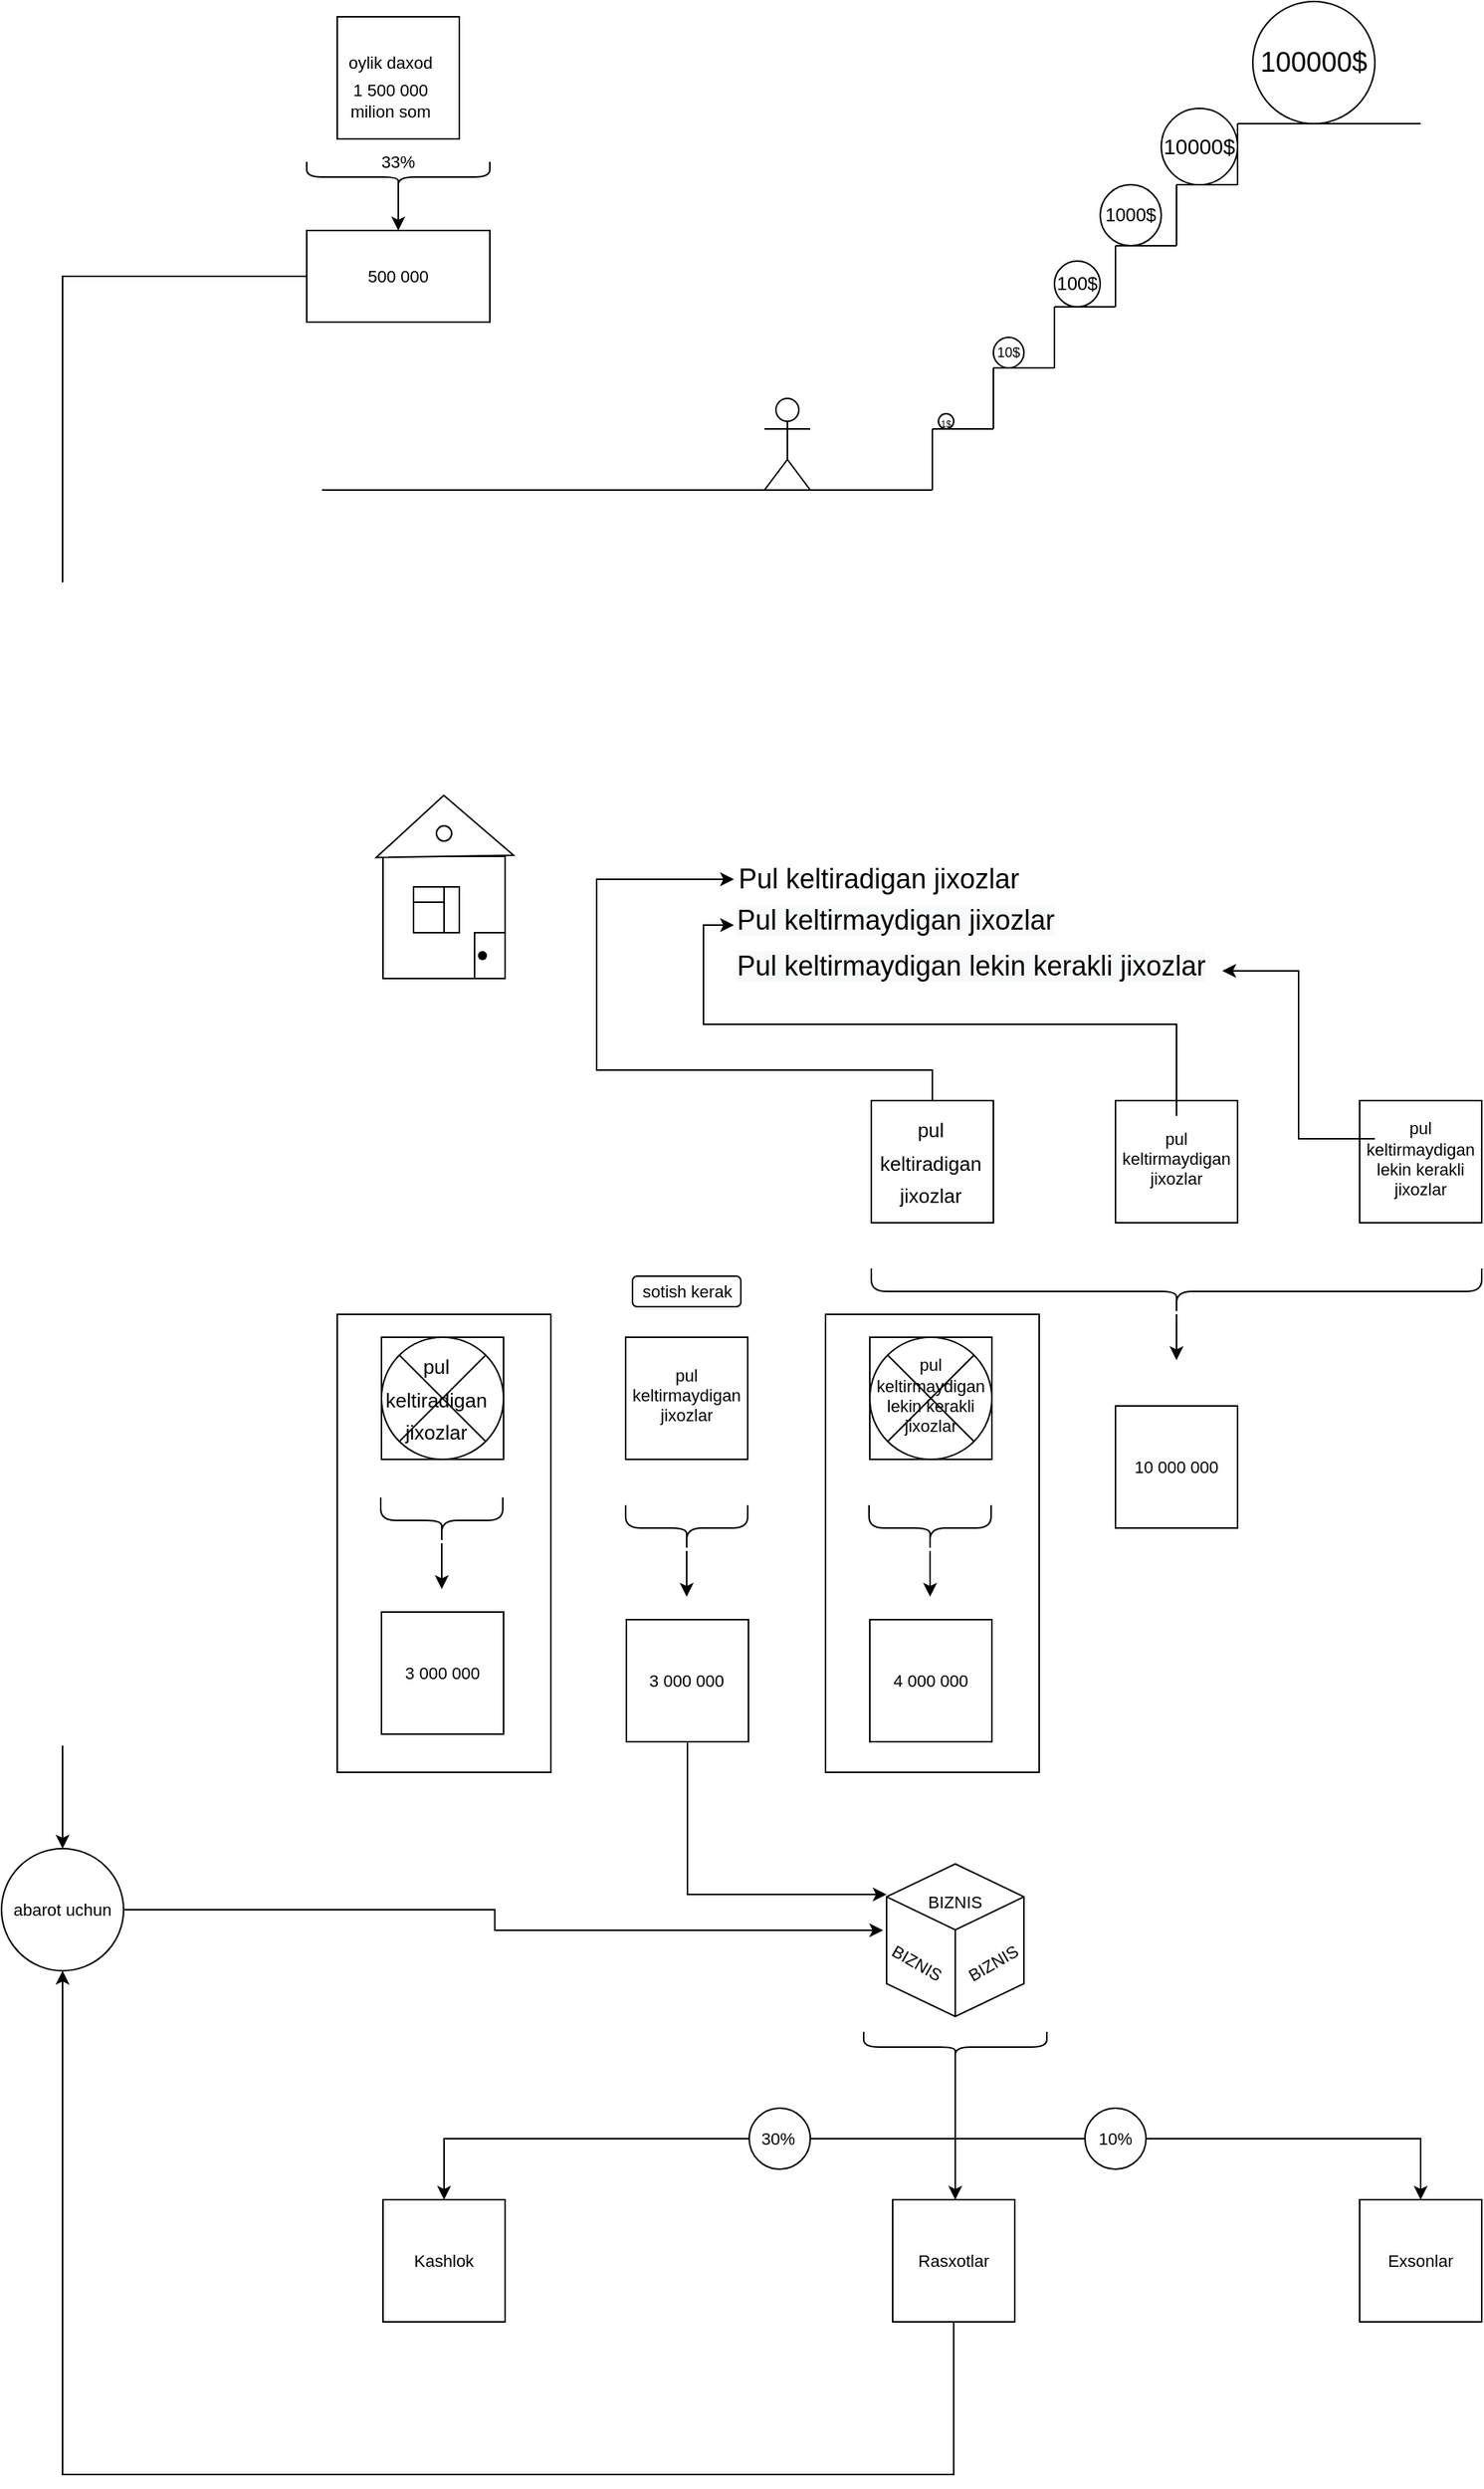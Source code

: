 <mxfile version="15.8.7" type="github">
  <diagram id="YSeQ5QPKGKS8Pt_9KGy6" name="Page-1">
    <mxGraphModel dx="2249" dy="762" grid="1" gridSize="10" guides="1" tooltips="1" connect="1" arrows="1" fold="1" page="1" pageScale="1" pageWidth="827" pageHeight="1169" math="0" shadow="0">
      <root>
        <mxCell id="0" />
        <mxCell id="1" parent="0" />
        <mxCell id="mhPnEdUBe5G8AP6hvhDM-2" value="" style="endArrow=none;html=1;rounded=0;" edge="1" parent="1">
          <mxGeometry width="50" height="50" relative="1" as="geometry">
            <mxPoint x="400" y="320" as="sourcePoint" />
            <mxPoint x="400" y="280" as="targetPoint" />
            <Array as="points">
              <mxPoint x="400" y="300" />
            </Array>
          </mxGeometry>
        </mxCell>
        <mxCell id="mhPnEdUBe5G8AP6hvhDM-3" value="" style="endArrow=none;html=1;rounded=0;" edge="1" parent="1">
          <mxGeometry width="50" height="50" relative="1" as="geometry">
            <mxPoint x="400" y="280" as="sourcePoint" />
            <mxPoint x="440" y="280" as="targetPoint" />
          </mxGeometry>
        </mxCell>
        <mxCell id="mhPnEdUBe5G8AP6hvhDM-4" value="" style="endArrow=none;html=1;rounded=0;" edge="1" parent="1">
          <mxGeometry width="50" height="50" relative="1" as="geometry">
            <mxPoint x="440" y="280" as="sourcePoint" />
            <mxPoint x="440" y="240" as="targetPoint" />
          </mxGeometry>
        </mxCell>
        <mxCell id="mhPnEdUBe5G8AP6hvhDM-5" value="" style="endArrow=none;html=1;rounded=0;" edge="1" parent="1">
          <mxGeometry width="50" height="50" relative="1" as="geometry">
            <mxPoint x="440" y="240" as="sourcePoint" />
            <mxPoint x="480" y="240" as="targetPoint" />
          </mxGeometry>
        </mxCell>
        <mxCell id="mhPnEdUBe5G8AP6hvhDM-6" value="" style="endArrow=none;html=1;rounded=0;" edge="1" parent="1">
          <mxGeometry width="50" height="50" relative="1" as="geometry">
            <mxPoint x="480" y="240" as="sourcePoint" />
            <mxPoint x="480" y="200" as="targetPoint" />
          </mxGeometry>
        </mxCell>
        <mxCell id="mhPnEdUBe5G8AP6hvhDM-7" value="" style="endArrow=none;html=1;rounded=0;" edge="1" parent="1">
          <mxGeometry width="50" height="50" relative="1" as="geometry">
            <mxPoint x="480" y="200" as="sourcePoint" />
            <mxPoint x="520" y="200" as="targetPoint" />
          </mxGeometry>
        </mxCell>
        <mxCell id="mhPnEdUBe5G8AP6hvhDM-8" value="" style="endArrow=none;html=1;rounded=0;" edge="1" parent="1">
          <mxGeometry width="50" height="50" relative="1" as="geometry">
            <mxPoint x="600" y="120" as="sourcePoint" />
            <mxPoint x="600" y="80" as="targetPoint" />
            <Array as="points">
              <mxPoint x="600" y="100" />
            </Array>
          </mxGeometry>
        </mxCell>
        <mxCell id="mhPnEdUBe5G8AP6hvhDM-9" value="" style="endArrow=none;html=1;rounded=0;" edge="1" parent="1">
          <mxGeometry width="50" height="50" relative="1" as="geometry">
            <mxPoint x="600" y="80" as="sourcePoint" />
            <mxPoint x="720" y="80" as="targetPoint" />
          </mxGeometry>
        </mxCell>
        <mxCell id="mhPnEdUBe5G8AP6hvhDM-10" value="" style="endArrow=none;html=1;rounded=0;" edge="1" parent="1">
          <mxGeometry width="50" height="50" relative="1" as="geometry">
            <mxPoint x="560" y="160" as="sourcePoint" />
            <mxPoint x="560" y="120" as="targetPoint" />
          </mxGeometry>
        </mxCell>
        <mxCell id="mhPnEdUBe5G8AP6hvhDM-11" value="" style="endArrow=none;html=1;rounded=0;" edge="1" parent="1">
          <mxGeometry width="50" height="50" relative="1" as="geometry">
            <mxPoint x="560" y="120" as="sourcePoint" />
            <mxPoint x="600" y="120" as="targetPoint" />
          </mxGeometry>
        </mxCell>
        <mxCell id="mhPnEdUBe5G8AP6hvhDM-12" value="" style="endArrow=none;html=1;rounded=0;" edge="1" parent="1">
          <mxGeometry width="50" height="50" relative="1" as="geometry">
            <mxPoint x="520" y="200" as="sourcePoint" />
            <mxPoint x="520" y="160" as="targetPoint" />
          </mxGeometry>
        </mxCell>
        <mxCell id="mhPnEdUBe5G8AP6hvhDM-13" value="" style="endArrow=none;html=1;rounded=0;" edge="1" parent="1">
          <mxGeometry width="50" height="50" relative="1" as="geometry">
            <mxPoint x="520" y="160" as="sourcePoint" />
            <mxPoint x="560" y="160" as="targetPoint" />
          </mxGeometry>
        </mxCell>
        <mxCell id="mhPnEdUBe5G8AP6hvhDM-14" value="" style="ellipse;whiteSpace=wrap;html=1;aspect=fixed;" vertex="1" parent="1">
          <mxGeometry x="404" y="270" width="10" height="10" as="geometry" />
        </mxCell>
        <mxCell id="mhPnEdUBe5G8AP6hvhDM-15" value="" style="ellipse;whiteSpace=wrap;html=1;aspect=fixed;" vertex="1" parent="1">
          <mxGeometry x="610" width="80" height="80" as="geometry" />
        </mxCell>
        <mxCell id="mhPnEdUBe5G8AP6hvhDM-16" value="" style="ellipse;whiteSpace=wrap;html=1;aspect=fixed;" vertex="1" parent="1">
          <mxGeometry x="440" y="220" width="20" height="20" as="geometry" />
        </mxCell>
        <mxCell id="mhPnEdUBe5G8AP6hvhDM-17" value="" style="ellipse;whiteSpace=wrap;html=1;aspect=fixed;" vertex="1" parent="1">
          <mxGeometry x="480" y="170" width="30" height="30" as="geometry" />
        </mxCell>
        <mxCell id="mhPnEdUBe5G8AP6hvhDM-18" value="" style="ellipse;whiteSpace=wrap;html=1;aspect=fixed;" vertex="1" parent="1">
          <mxGeometry x="510" y="120" width="40" height="40" as="geometry" />
        </mxCell>
        <mxCell id="mhPnEdUBe5G8AP6hvhDM-19" value="" style="ellipse;whiteSpace=wrap;html=1;aspect=fixed;" vertex="1" parent="1">
          <mxGeometry x="550" y="70" width="50" height="50" as="geometry" />
        </mxCell>
        <mxCell id="mhPnEdUBe5G8AP6hvhDM-20" value="&lt;font style=&quot;font-size: 6px&quot;&gt;1$&lt;/font&gt;" style="text;html=1;strokeColor=none;fillColor=none;align=center;verticalAlign=middle;whiteSpace=wrap;rounded=0;" vertex="1" parent="1">
          <mxGeometry x="379" y="260" width="60" height="30" as="geometry" />
        </mxCell>
        <mxCell id="mhPnEdUBe5G8AP6hvhDM-21" value="&lt;font style=&quot;font-size: 9px&quot;&gt;10$&lt;/font&gt;" style="text;html=1;strokeColor=none;fillColor=none;align=center;verticalAlign=middle;whiteSpace=wrap;rounded=0;fontSize=6;" vertex="1" parent="1">
          <mxGeometry x="420" y="215" width="60" height="30" as="geometry" />
        </mxCell>
        <mxCell id="mhPnEdUBe5G8AP6hvhDM-22" value="&lt;font style=&quot;font-size: 12px&quot;&gt;100$&lt;/font&gt;" style="text;html=1;strokeColor=none;fillColor=none;align=center;verticalAlign=middle;whiteSpace=wrap;rounded=0;fontSize=9;" vertex="1" parent="1">
          <mxGeometry x="465" y="170" width="60" height="30" as="geometry" />
        </mxCell>
        <mxCell id="mhPnEdUBe5G8AP6hvhDM-23" value="1000$" style="text;html=1;strokeColor=none;fillColor=none;align=center;verticalAlign=middle;whiteSpace=wrap;rounded=0;fontSize=12;" vertex="1" parent="1">
          <mxGeometry x="500" y="125" width="60" height="30" as="geometry" />
        </mxCell>
        <mxCell id="mhPnEdUBe5G8AP6hvhDM-24" value="&lt;font style=&quot;font-size: 14px&quot;&gt;10000$&lt;/font&gt;" style="text;html=1;strokeColor=none;fillColor=none;align=center;verticalAlign=middle;whiteSpace=wrap;rounded=0;fontSize=12;" vertex="1" parent="1">
          <mxGeometry x="545" y="80" width="60" height="30" as="geometry" />
        </mxCell>
        <mxCell id="mhPnEdUBe5G8AP6hvhDM-25" value="&lt;font style=&quot;font-size: 18px&quot;&gt;100000$&lt;/font&gt;" style="text;html=1;strokeColor=none;fillColor=none;align=center;verticalAlign=middle;whiteSpace=wrap;rounded=0;fontSize=14;" vertex="1" parent="1">
          <mxGeometry x="620" y="25" width="60" height="30" as="geometry" />
        </mxCell>
        <mxCell id="mhPnEdUBe5G8AP6hvhDM-26" value="" style="endArrow=none;html=1;rounded=0;fontSize=18;" edge="1" parent="1">
          <mxGeometry width="50" height="50" relative="1" as="geometry">
            <mxPoint y="320" as="sourcePoint" />
            <mxPoint x="400" y="320" as="targetPoint" />
          </mxGeometry>
        </mxCell>
        <mxCell id="mhPnEdUBe5G8AP6hvhDM-27" value="" style="shape=umlActor;verticalLabelPosition=bottom;verticalAlign=top;html=1;outlineConnect=0;fontSize=18;" vertex="1" parent="1">
          <mxGeometry x="290" y="260" width="30" height="60" as="geometry" />
        </mxCell>
        <mxCell id="mhPnEdUBe5G8AP6hvhDM-30" value="" style="whiteSpace=wrap;html=1;aspect=fixed;fontSize=18;" vertex="1" parent="1">
          <mxGeometry x="40" y="560" width="80" height="80" as="geometry" />
        </mxCell>
        <mxCell id="mhPnEdUBe5G8AP6hvhDM-31" value="" style="rounded=0;whiteSpace=wrap;html=1;fontSize=18;" vertex="1" parent="1">
          <mxGeometry x="100" y="610" width="20" height="30" as="geometry" />
        </mxCell>
        <mxCell id="mhPnEdUBe5G8AP6hvhDM-32" value="" style="whiteSpace=wrap;html=1;aspect=fixed;fontSize=18;" vertex="1" parent="1">
          <mxGeometry x="60" y="580" width="30" height="30" as="geometry" />
        </mxCell>
        <mxCell id="mhPnEdUBe5G8AP6hvhDM-33" value="" style="endArrow=none;html=1;rounded=0;fontSize=18;" edge="1" parent="1">
          <mxGeometry width="50" height="50" relative="1" as="geometry">
            <mxPoint x="80" y="610" as="sourcePoint" />
            <mxPoint x="80" y="580" as="targetPoint" />
            <Array as="points" />
          </mxGeometry>
        </mxCell>
        <mxCell id="mhPnEdUBe5G8AP6hvhDM-34" value="" style="endArrow=none;html=1;rounded=0;fontSize=18;" edge="1" parent="1">
          <mxGeometry width="50" height="50" relative="1" as="geometry">
            <mxPoint x="60" y="590" as="sourcePoint" />
            <mxPoint x="80" y="590" as="targetPoint" />
          </mxGeometry>
        </mxCell>
        <mxCell id="mhPnEdUBe5G8AP6hvhDM-35" value="" style="triangle;whiteSpace=wrap;html=1;fontSize=18;direction=south;rotation=-181;" vertex="1" parent="1">
          <mxGeometry x="35.17" y="520" width="90" height="40" as="geometry" />
        </mxCell>
        <mxCell id="mhPnEdUBe5G8AP6hvhDM-37" value="" style="shape=waypoint;sketch=0;fillStyle=solid;size=6;pointerEvents=1;points=[];fillColor=none;resizable=0;rotatable=0;perimeter=centerPerimeter;snapToPoint=1;fontSize=18;" vertex="1" parent="1">
          <mxGeometry x="85.17" y="605" width="40" height="40" as="geometry" />
        </mxCell>
        <mxCell id="mhPnEdUBe5G8AP6hvhDM-38" value="" style="ellipse;whiteSpace=wrap;html=1;fontSize=18;" vertex="1" parent="1">
          <mxGeometry x="75" y="540" width="10" height="10" as="geometry" />
        </mxCell>
        <mxCell id="mhPnEdUBe5G8AP6hvhDM-39" value="Pul keltiradigan jixozlar" style="text;html=1;strokeColor=none;fillColor=none;align=center;verticalAlign=middle;whiteSpace=wrap;rounded=0;fontSize=18;" vertex="1" parent="1">
          <mxGeometry x="270" y="560" width="190" height="30" as="geometry" />
        </mxCell>
        <mxCell id="mhPnEdUBe5G8AP6hvhDM-40" value="&lt;span style=&quot;color: rgb(0 , 0 , 0) ; font-family: &amp;#34;helvetica&amp;#34; ; font-size: 18px ; font-style: normal ; font-weight: 400 ; letter-spacing: normal ; text-align: center ; text-indent: 0px ; text-transform: none ; word-spacing: 0px ; background-color: rgb(248 , 249 , 250) ; display: inline ; float: none&quot;&gt;Pul keltirmaydigan jixozlar&lt;/span&gt;" style="text;whiteSpace=wrap;html=1;fontSize=18;" vertex="1" parent="1">
          <mxGeometry x="270" y="585" width="220" height="40" as="geometry" />
        </mxCell>
        <mxCell id="mhPnEdUBe5G8AP6hvhDM-41" value="&lt;span style=&quot;color: rgb(0 , 0 , 0) ; font-family: &amp;#34;helvetica&amp;#34; ; font-size: 18px ; font-style: normal ; font-weight: 400 ; letter-spacing: normal ; text-align: center ; text-indent: 0px ; text-transform: none ; word-spacing: 0px ; background-color: rgb(248 , 249 , 250) ; display: inline ; float: none&quot;&gt;Pul keltirmaydigan lekin kerakli jixozlar&lt;/span&gt;" style="text;whiteSpace=wrap;html=1;fontSize=18;" vertex="1" parent="1">
          <mxGeometry x="270" y="615" width="320" height="40" as="geometry" />
        </mxCell>
        <mxCell id="mhPnEdUBe5G8AP6hvhDM-42" value="" style="whiteSpace=wrap;html=1;aspect=fixed;fontSize=18;" vertex="1" parent="1">
          <mxGeometry x="680" y="720" width="80" height="80" as="geometry" />
        </mxCell>
        <mxCell id="mhPnEdUBe5G8AP6hvhDM-44" value="" style="whiteSpace=wrap;html=1;aspect=fixed;fontSize=18;" vertex="1" parent="1">
          <mxGeometry x="520" y="720" width="80" height="80" as="geometry" />
        </mxCell>
        <mxCell id="mhPnEdUBe5G8AP6hvhDM-49" style="edgeStyle=orthogonalEdgeStyle;rounded=0;orthogonalLoop=1;jettySize=auto;html=1;entryX=0;entryY=0.5;entryDx=0;entryDy=0;fontSize=11;" edge="1" parent="1" source="mhPnEdUBe5G8AP6hvhDM-45" target="mhPnEdUBe5G8AP6hvhDM-39">
          <mxGeometry relative="1" as="geometry">
            <Array as="points">
              <mxPoint x="400" y="700" />
              <mxPoint x="180" y="700" />
              <mxPoint x="180" y="575" />
            </Array>
          </mxGeometry>
        </mxCell>
        <mxCell id="mhPnEdUBe5G8AP6hvhDM-45" value="" style="whiteSpace=wrap;html=1;aspect=fixed;fontSize=18;" vertex="1" parent="1">
          <mxGeometry x="360" y="720" width="80" height="80" as="geometry" />
        </mxCell>
        <mxCell id="mhPnEdUBe5G8AP6hvhDM-46" value="&lt;font style=&quot;font-size: 13px&quot;&gt;pul&lt;br&gt;keltiradigan jixozlar&lt;/font&gt;" style="text;html=1;strokeColor=none;fillColor=none;align=center;verticalAlign=middle;whiteSpace=wrap;rounded=0;fontSize=18;" vertex="1" parent="1">
          <mxGeometry x="369" y="745" width="60" height="30" as="geometry" />
        </mxCell>
        <mxCell id="mhPnEdUBe5G8AP6hvhDM-52" style="edgeStyle=orthogonalEdgeStyle;rounded=0;orthogonalLoop=1;jettySize=auto;html=1;entryX=0;entryY=0.5;entryDx=0;entryDy=0;fontSize=11;" edge="1" parent="1" source="mhPnEdUBe5G8AP6hvhDM-47" target="mhPnEdUBe5G8AP6hvhDM-40">
          <mxGeometry relative="1" as="geometry">
            <Array as="points">
              <mxPoint x="560" y="670" />
              <mxPoint x="250" y="670" />
              <mxPoint x="250" y="605" />
            </Array>
          </mxGeometry>
        </mxCell>
        <mxCell id="mhPnEdUBe5G8AP6hvhDM-47" value="&lt;br&gt;&lt;br&gt;&lt;span style=&quot;font-family: &amp;#34;helvetica&amp;#34;&quot;&gt;pul&lt;/span&gt;&lt;br style=&quot;font-family: &amp;#34;helvetica&amp;#34;&quot;&gt;&lt;span style=&quot;font-family: &amp;#34;helvetica&amp;#34;&quot;&gt;keltirmaydigan jixozlar&lt;/span&gt;" style="text;html=1;strokeColor=none;fillColor=none;align=center;verticalAlign=middle;whiteSpace=wrap;rounded=0;fontSize=11;" vertex="1" parent="1">
          <mxGeometry x="530" y="730" width="60" height="30" as="geometry" />
        </mxCell>
        <mxCell id="mhPnEdUBe5G8AP6hvhDM-51" style="edgeStyle=orthogonalEdgeStyle;rounded=0;orthogonalLoop=1;jettySize=auto;html=1;entryX=1;entryY=0.5;entryDx=0;entryDy=0;fontSize=11;" edge="1" parent="1" source="mhPnEdUBe5G8AP6hvhDM-48" target="mhPnEdUBe5G8AP6hvhDM-41">
          <mxGeometry relative="1" as="geometry" />
        </mxCell>
        <mxCell id="mhPnEdUBe5G8AP6hvhDM-48" value="&lt;br&gt;&lt;br&gt;&lt;span style=&quot;font-family: &amp;#34;helvetica&amp;#34;&quot;&gt;pul&lt;/span&gt;&lt;br style=&quot;font-family: &amp;#34;helvetica&amp;#34;&quot;&gt;&lt;span style=&quot;font-family: &amp;#34;helvetica&amp;#34;&quot;&gt;keltirmaydigan&lt;br&gt;lekin kerakli jixozlar&lt;/span&gt;" style="text;html=1;strokeColor=none;fillColor=none;align=center;verticalAlign=middle;whiteSpace=wrap;rounded=0;fontSize=11;" vertex="1" parent="1">
          <mxGeometry x="690" y="730" width="60" height="30" as="geometry" />
        </mxCell>
        <mxCell id="mhPnEdUBe5G8AP6hvhDM-54" style="edgeStyle=orthogonalEdgeStyle;rounded=0;orthogonalLoop=1;jettySize=auto;html=1;fontSize=11;" edge="1" parent="1" source="mhPnEdUBe5G8AP6hvhDM-53">
          <mxGeometry relative="1" as="geometry">
            <mxPoint x="560" y="890" as="targetPoint" />
          </mxGeometry>
        </mxCell>
        <mxCell id="mhPnEdUBe5G8AP6hvhDM-53" value="" style="shape=curlyBracket;whiteSpace=wrap;html=1;rounded=1;flipH=1;fontSize=11;rotation=90;" vertex="1" parent="1">
          <mxGeometry x="545" y="645" width="30" height="400" as="geometry" />
        </mxCell>
        <mxCell id="mhPnEdUBe5G8AP6hvhDM-55" value="10 000 000" style="whiteSpace=wrap;html=1;aspect=fixed;fontSize=11;" vertex="1" parent="1">
          <mxGeometry x="520" y="920" width="80" height="80" as="geometry" />
        </mxCell>
        <mxCell id="mhPnEdUBe5G8AP6hvhDM-56" value="" style="whiteSpace=wrap;html=1;aspect=fixed;fontSize=18;" vertex="1" parent="1">
          <mxGeometry x="359" y="875" width="80" height="80" as="geometry" />
        </mxCell>
        <mxCell id="mhPnEdUBe5G8AP6hvhDM-57" value="" style="whiteSpace=wrap;html=1;aspect=fixed;fontSize=18;" vertex="1" parent="1">
          <mxGeometry x="199" y="875" width="80" height="80" as="geometry" />
        </mxCell>
        <mxCell id="mhPnEdUBe5G8AP6hvhDM-58" value="" style="whiteSpace=wrap;html=1;aspect=fixed;fontSize=18;" vertex="1" parent="1">
          <mxGeometry x="39" y="875" width="80" height="80" as="geometry" />
        </mxCell>
        <mxCell id="mhPnEdUBe5G8AP6hvhDM-59" value="&lt;font style=&quot;font-size: 13px&quot;&gt;pul&lt;br&gt;keltiradigan jixozlar&lt;/font&gt;" style="text;html=1;strokeColor=none;fillColor=none;align=center;verticalAlign=middle;whiteSpace=wrap;rounded=0;fontSize=18;" vertex="1" parent="1">
          <mxGeometry x="45" y="900" width="60" height="30" as="geometry" />
        </mxCell>
        <mxCell id="mhPnEdUBe5G8AP6hvhDM-60" value="&lt;br&gt;&lt;br&gt;&lt;span style=&quot;font-family: &amp;#34;helvetica&amp;#34;&quot;&gt;pul&lt;/span&gt;&lt;br style=&quot;font-family: &amp;#34;helvetica&amp;#34;&quot;&gt;&lt;span style=&quot;font-family: &amp;#34;helvetica&amp;#34;&quot;&gt;keltirmaydigan jixozlar&lt;/span&gt;" style="text;html=1;strokeColor=none;fillColor=none;align=center;verticalAlign=middle;whiteSpace=wrap;rounded=0;fontSize=11;" vertex="1" parent="1">
          <mxGeometry x="209" y="885" width="60" height="30" as="geometry" />
        </mxCell>
        <mxCell id="mhPnEdUBe5G8AP6hvhDM-61" value="&lt;br&gt;&lt;br&gt;&lt;span style=&quot;font-family: &amp;#34;helvetica&amp;#34;&quot;&gt;pul&lt;/span&gt;&lt;br style=&quot;font-family: &amp;#34;helvetica&amp;#34;&quot;&gt;&lt;span style=&quot;font-family: &amp;#34;helvetica&amp;#34;&quot;&gt;keltirmaydigan&lt;br&gt;lekin kerakli jixozlar&lt;/span&gt;" style="text;html=1;strokeColor=none;fillColor=none;align=center;verticalAlign=middle;whiteSpace=wrap;rounded=0;fontSize=11;" vertex="1" parent="1">
          <mxGeometry x="369" y="885" width="60" height="30" as="geometry" />
        </mxCell>
        <mxCell id="mhPnEdUBe5G8AP6hvhDM-62" style="edgeStyle=orthogonalEdgeStyle;rounded=0;orthogonalLoop=1;jettySize=auto;html=1;fontSize=11;" edge="1" parent="1" source="mhPnEdUBe5G8AP6hvhDM-63">
          <mxGeometry relative="1" as="geometry">
            <mxPoint x="239" y="1045" as="targetPoint" />
          </mxGeometry>
        </mxCell>
        <mxCell id="mhPnEdUBe5G8AP6hvhDM-63" value="" style="shape=curlyBracket;whiteSpace=wrap;html=1;rounded=1;flipH=1;fontSize=11;rotation=90;" vertex="1" parent="1">
          <mxGeometry x="224" y="960" width="30" height="80" as="geometry" />
        </mxCell>
        <mxCell id="mhPnEdUBe5G8AP6hvhDM-64" value="" style="shape=sumEllipse;perimeter=ellipsePerimeter;whiteSpace=wrap;html=1;backgroundOutline=1;fontSize=11;fillColor=none;" vertex="1" parent="1">
          <mxGeometry x="39.0" y="875" width="80" height="80" as="geometry" />
        </mxCell>
        <mxCell id="mhPnEdUBe5G8AP6hvhDM-65" value="" style="shape=sumEllipse;perimeter=ellipsePerimeter;whiteSpace=wrap;html=1;backgroundOutline=1;fontSize=11;fillColor=none;" vertex="1" parent="1">
          <mxGeometry x="359" y="875" width="80" height="80" as="geometry" />
        </mxCell>
        <mxCell id="mhPnEdUBe5G8AP6hvhDM-67" value="" style="rounded=1;whiteSpace=wrap;html=1;fontSize=11;" vertex="1" parent="1">
          <mxGeometry x="203.5" y="835" width="71" height="20" as="geometry" />
        </mxCell>
        <mxCell id="mhPnEdUBe5G8AP6hvhDM-68" value="sotish kerak" style="text;html=1;strokeColor=none;fillColor=none;align=center;verticalAlign=middle;whiteSpace=wrap;rounded=0;fontSize=11;" vertex="1" parent="1">
          <mxGeometry x="209" y="830" width="61" height="30" as="geometry" />
        </mxCell>
        <mxCell id="mhPnEdUBe5G8AP6hvhDM-81" style="edgeStyle=orthogonalEdgeStyle;rounded=0;orthogonalLoop=1;jettySize=auto;html=1;fontSize=11;" edge="1" parent="1" source="mhPnEdUBe5G8AP6hvhDM-69" target="mhPnEdUBe5G8AP6hvhDM-82">
          <mxGeometry relative="1" as="geometry">
            <mxPoint x="239.5" y="1310" as="targetPoint" />
            <Array as="points">
              <mxPoint x="240" y="1240" />
            </Array>
          </mxGeometry>
        </mxCell>
        <mxCell id="mhPnEdUBe5G8AP6hvhDM-69" value="" style="whiteSpace=wrap;html=1;aspect=fixed;fontSize=11;fillColor=default;" vertex="1" parent="1">
          <mxGeometry x="199.5" y="1060" width="80" height="80" as="geometry" />
        </mxCell>
        <mxCell id="mhPnEdUBe5G8AP6hvhDM-70" value="3 000 000" style="text;html=1;strokeColor=none;fillColor=none;align=center;verticalAlign=middle;whiteSpace=wrap;rounded=0;fontSize=11;" vertex="1" parent="1">
          <mxGeometry x="209" y="1085" width="60" height="30" as="geometry" />
        </mxCell>
        <mxCell id="mhPnEdUBe5G8AP6hvhDM-71" style="edgeStyle=orthogonalEdgeStyle;rounded=0;orthogonalLoop=1;jettySize=auto;html=1;fontSize=11;" edge="1" parent="1" source="mhPnEdUBe5G8AP6hvhDM-72">
          <mxGeometry relative="1" as="geometry">
            <mxPoint x="78.5" y="1040" as="targetPoint" />
          </mxGeometry>
        </mxCell>
        <mxCell id="mhPnEdUBe5G8AP6hvhDM-72" value="" style="shape=curlyBracket;whiteSpace=wrap;html=1;rounded=1;flipH=1;fontSize=11;rotation=90;" vertex="1" parent="1">
          <mxGeometry x="63.5" y="955" width="30" height="80" as="geometry" />
        </mxCell>
        <mxCell id="mhPnEdUBe5G8AP6hvhDM-73" value="" style="whiteSpace=wrap;html=1;aspect=fixed;fontSize=11;fillColor=default;" vertex="1" parent="1">
          <mxGeometry x="39" y="1055" width="80" height="80" as="geometry" />
        </mxCell>
        <mxCell id="mhPnEdUBe5G8AP6hvhDM-74" value="3 000 000" style="text;html=1;strokeColor=none;fillColor=none;align=center;verticalAlign=middle;whiteSpace=wrap;rounded=0;fontSize=11;" vertex="1" parent="1">
          <mxGeometry x="48.5" y="1080" width="60" height="30" as="geometry" />
        </mxCell>
        <mxCell id="mhPnEdUBe5G8AP6hvhDM-75" style="edgeStyle=orthogonalEdgeStyle;rounded=0;orthogonalLoop=1;jettySize=auto;html=1;fontSize=11;" edge="1" parent="1" source="mhPnEdUBe5G8AP6hvhDM-76">
          <mxGeometry relative="1" as="geometry">
            <mxPoint x="398.5" y="1045" as="targetPoint" />
          </mxGeometry>
        </mxCell>
        <mxCell id="mhPnEdUBe5G8AP6hvhDM-76" value="" style="shape=curlyBracket;whiteSpace=wrap;html=1;rounded=1;flipH=1;fontSize=11;rotation=90;" vertex="1" parent="1">
          <mxGeometry x="383.5" y="960" width="30" height="80" as="geometry" />
        </mxCell>
        <mxCell id="mhPnEdUBe5G8AP6hvhDM-77" value="" style="whiteSpace=wrap;html=1;aspect=fixed;fontSize=11;fillColor=default;" vertex="1" parent="1">
          <mxGeometry x="359" y="1060" width="80" height="80" as="geometry" />
        </mxCell>
        <mxCell id="mhPnEdUBe5G8AP6hvhDM-78" value="4 000 000" style="text;html=1;strokeColor=none;fillColor=none;align=center;verticalAlign=middle;whiteSpace=wrap;rounded=0;fontSize=11;" vertex="1" parent="1">
          <mxGeometry x="368.5" y="1085" width="60" height="30" as="geometry" />
        </mxCell>
        <mxCell id="mhPnEdUBe5G8AP6hvhDM-79" value="" style="rounded=0;whiteSpace=wrap;html=1;fontSize=11;fillColor=none;" vertex="1" parent="1">
          <mxGeometry x="330" y="860" width="140" height="300" as="geometry" />
        </mxCell>
        <mxCell id="mhPnEdUBe5G8AP6hvhDM-80" value="" style="rounded=0;whiteSpace=wrap;html=1;fontSize=11;fillColor=none;" vertex="1" parent="1">
          <mxGeometry x="10" y="860" width="140" height="300" as="geometry" />
        </mxCell>
        <mxCell id="mhPnEdUBe5G8AP6hvhDM-82" value="" style="html=1;whiteSpace=wrap;shape=isoCube2;backgroundOutline=1;isoAngle=15;fontSize=11;fillColor=none;" vertex="1" parent="1">
          <mxGeometry x="370" y="1220" width="90" height="100" as="geometry" />
        </mxCell>
        <mxCell id="mhPnEdUBe5G8AP6hvhDM-83" value="BIZNIS" style="text;html=1;strokeColor=none;fillColor=none;align=center;verticalAlign=middle;whiteSpace=wrap;rounded=0;fontSize=11;" vertex="1" parent="1">
          <mxGeometry x="385" y="1230" width="60" height="30" as="geometry" />
        </mxCell>
        <mxCell id="mhPnEdUBe5G8AP6hvhDM-84" value="BIZNIS" style="text;html=1;strokeColor=none;fillColor=none;align=center;verticalAlign=middle;whiteSpace=wrap;rounded=0;fontSize=11;rotation=-30;" vertex="1" parent="1">
          <mxGeometry x="410" y="1270" width="60" height="30" as="geometry" />
        </mxCell>
        <mxCell id="mhPnEdUBe5G8AP6hvhDM-85" value="BIZNIS" style="text;html=1;strokeColor=none;fillColor=none;align=center;verticalAlign=middle;whiteSpace=wrap;rounded=0;fontSize=11;rotation=30;" vertex="1" parent="1">
          <mxGeometry x="360" y="1270" width="60" height="30" as="geometry" />
        </mxCell>
        <mxCell id="mhPnEdUBe5G8AP6hvhDM-92" style="edgeStyle=orthogonalEdgeStyle;rounded=0;orthogonalLoop=1;jettySize=auto;html=1;fontSize=11;" edge="1" parent="1" source="mhPnEdUBe5G8AP6hvhDM-89">
          <mxGeometry relative="1" as="geometry">
            <mxPoint x="415" y="1440" as="targetPoint" />
          </mxGeometry>
        </mxCell>
        <mxCell id="mhPnEdUBe5G8AP6hvhDM-95" style="edgeStyle=orthogonalEdgeStyle;rounded=0;orthogonalLoop=1;jettySize=auto;html=1;fontSize=11;exitX=0.1;exitY=0.5;exitDx=0;exitDy=0;exitPerimeter=0;startArrow=none;" edge="1" parent="1" source="mhPnEdUBe5G8AP6hvhDM-110" target="mhPnEdUBe5G8AP6hvhDM-96">
          <mxGeometry relative="1" as="geometry">
            <mxPoint x="160" y="1480" as="targetPoint" />
            <mxPoint x="415" y="1360" as="sourcePoint" />
            <Array as="points">
              <mxPoint x="80" y="1400" />
            </Array>
          </mxGeometry>
        </mxCell>
        <mxCell id="mhPnEdUBe5G8AP6hvhDM-89" value="" style="shape=curlyBracket;whiteSpace=wrap;html=1;rounded=1;flipH=1;fontSize=11;fillColor=none;rotation=90;" vertex="1" parent="1">
          <mxGeometry x="405" y="1280" width="20" height="120" as="geometry" />
        </mxCell>
        <mxCell id="mhPnEdUBe5G8AP6hvhDM-91" value="Exsonlar" style="whiteSpace=wrap;html=1;aspect=fixed;fontSize=11;fillColor=none;" vertex="1" parent="1">
          <mxGeometry x="680" y="1440" width="80" height="80" as="geometry" />
        </mxCell>
        <mxCell id="mhPnEdUBe5G8AP6hvhDM-114" style="edgeStyle=orthogonalEdgeStyle;rounded=0;orthogonalLoop=1;jettySize=auto;html=1;fontSize=11;" edge="1" parent="1" source="mhPnEdUBe5G8AP6hvhDM-94" target="mhPnEdUBe5G8AP6hvhDM-115">
          <mxGeometry relative="1" as="geometry">
            <mxPoint x="-180" y="1281" as="targetPoint" />
            <Array as="points">
              <mxPoint x="414" y="1620" />
              <mxPoint x="-170" y="1620" />
            </Array>
          </mxGeometry>
        </mxCell>
        <mxCell id="mhPnEdUBe5G8AP6hvhDM-94" value="Rasxotlar" style="whiteSpace=wrap;html=1;aspect=fixed;fontSize=11;fillColor=default;" vertex="1" parent="1">
          <mxGeometry x="374" y="1440" width="80" height="80" as="geometry" />
        </mxCell>
        <mxCell id="mhPnEdUBe5G8AP6hvhDM-96" value="Kashlok" style="whiteSpace=wrap;html=1;aspect=fixed;fontSize=11;fillColor=default;" vertex="1" parent="1">
          <mxGeometry x="40" y="1440" width="80" height="80" as="geometry" />
        </mxCell>
        <mxCell id="mhPnEdUBe5G8AP6hvhDM-97" value="" style="whiteSpace=wrap;html=1;aspect=fixed;fontSize=11;fillColor=default;" vertex="1" parent="1">
          <mxGeometry x="10.0" y="10" width="80" height="80" as="geometry" />
        </mxCell>
        <mxCell id="mhPnEdUBe5G8AP6hvhDM-98" value="oylik daxod" style="text;html=1;strokeColor=none;fillColor=none;align=center;verticalAlign=middle;whiteSpace=wrap;rounded=0;fontSize=11;" vertex="1" parent="1">
          <mxGeometry x="15" y="25" width="60" height="30" as="geometry" />
        </mxCell>
        <mxCell id="mhPnEdUBe5G8AP6hvhDM-99" value="1 500 000 milion som" style="text;html=1;strokeColor=none;fillColor=none;align=center;verticalAlign=middle;whiteSpace=wrap;rounded=0;fontSize=11;" vertex="1" parent="1">
          <mxGeometry x="15" y="50" width="60" height="30" as="geometry" />
        </mxCell>
        <mxCell id="mhPnEdUBe5G8AP6hvhDM-100" value="" style="shape=curlyBracket;whiteSpace=wrap;html=1;rounded=1;flipH=1;fontSize=11;fillColor=default;rotation=90;" vertex="1" parent="1">
          <mxGeometry x="40.0" y="55" width="20" height="120" as="geometry" />
        </mxCell>
        <mxCell id="mhPnEdUBe5G8AP6hvhDM-117" style="edgeStyle=orthogonalEdgeStyle;rounded=0;orthogonalLoop=1;jettySize=auto;html=1;fontSize=11;" edge="1" parent="1" source="mhPnEdUBe5G8AP6hvhDM-101" target="mhPnEdUBe5G8AP6hvhDM-115">
          <mxGeometry relative="1" as="geometry" />
        </mxCell>
        <mxCell id="mhPnEdUBe5G8AP6hvhDM-101" value="" style="rounded=0;whiteSpace=wrap;html=1;fontSize=11;fillColor=default;" vertex="1" parent="1">
          <mxGeometry x="-10" y="150" width="120" height="60" as="geometry" />
        </mxCell>
        <mxCell id="mhPnEdUBe5G8AP6hvhDM-104" value="" style="edgeStyle=orthogonalEdgeStyle;rounded=0;orthogonalLoop=1;jettySize=auto;html=1;fontSize=11;" edge="1" parent="1" source="mhPnEdUBe5G8AP6hvhDM-102">
          <mxGeometry relative="1" as="geometry">
            <mxPoint x="50" y="150" as="targetPoint" />
          </mxGeometry>
        </mxCell>
        <mxCell id="mhPnEdUBe5G8AP6hvhDM-102" value="33%" style="text;html=1;strokeColor=none;fillColor=none;align=center;verticalAlign=middle;whiteSpace=wrap;rounded=0;fontSize=11;" vertex="1" parent="1">
          <mxGeometry x="20" y="90" width="60" height="30" as="geometry" />
        </mxCell>
        <mxCell id="mhPnEdUBe5G8AP6hvhDM-103" value="500 000" style="text;html=1;strokeColor=none;fillColor=none;align=center;verticalAlign=middle;whiteSpace=wrap;rounded=0;fontSize=11;" vertex="1" parent="1">
          <mxGeometry x="20" y="165" width="60" height="30" as="geometry" />
        </mxCell>
        <mxCell id="mhPnEdUBe5G8AP6hvhDM-106" value="Text" style="text;html=1;strokeColor=none;fillColor=none;align=center;verticalAlign=middle;whiteSpace=wrap;rounded=0;fontSize=11;" vertex="1" parent="1">
          <mxGeometry x="490" y="1385" width="60" height="30" as="geometry" />
        </mxCell>
        <mxCell id="mhPnEdUBe5G8AP6hvhDM-109" style="edgeStyle=orthogonalEdgeStyle;rounded=0;orthogonalLoop=1;jettySize=auto;html=1;entryX=0.5;entryY=0;entryDx=0;entryDy=0;fontSize=11;" edge="1" parent="1" source="mhPnEdUBe5G8AP6hvhDM-107" target="mhPnEdUBe5G8AP6hvhDM-91">
          <mxGeometry relative="1" as="geometry" />
        </mxCell>
        <mxCell id="mhPnEdUBe5G8AP6hvhDM-107" value="" style="ellipse;whiteSpace=wrap;html=1;aspect=fixed;fontSize=11;fillColor=default;" vertex="1" parent="1">
          <mxGeometry x="500" y="1380" width="40" height="40" as="geometry" />
        </mxCell>
        <mxCell id="mhPnEdUBe5G8AP6hvhDM-108" value="" style="edgeStyle=orthogonalEdgeStyle;rounded=0;orthogonalLoop=1;jettySize=auto;html=1;fontSize=11;endArrow=none;exitX=0.1;exitY=0.5;exitDx=0;exitDy=0;exitPerimeter=0;" edge="1" parent="1" source="mhPnEdUBe5G8AP6hvhDM-89" target="mhPnEdUBe5G8AP6hvhDM-107">
          <mxGeometry relative="1" as="geometry">
            <mxPoint x="680" y="1480" as="targetPoint" />
            <mxPoint x="415" y="1350" as="sourcePoint" />
            <Array as="points">
              <mxPoint x="415" y="1400" />
            </Array>
          </mxGeometry>
        </mxCell>
        <mxCell id="mhPnEdUBe5G8AP6hvhDM-110" value="" style="ellipse;whiteSpace=wrap;html=1;aspect=fixed;fontSize=11;fillColor=default;" vertex="1" parent="1">
          <mxGeometry x="280" y="1380" width="40" height="40" as="geometry" />
        </mxCell>
        <mxCell id="mhPnEdUBe5G8AP6hvhDM-111" value="" style="edgeStyle=orthogonalEdgeStyle;rounded=0;orthogonalLoop=1;jettySize=auto;html=1;fontSize=11;exitX=0.1;exitY=0.5;exitDx=0;exitDy=0;exitPerimeter=0;endArrow=none;" edge="1" parent="1" source="mhPnEdUBe5G8AP6hvhDM-89" target="mhPnEdUBe5G8AP6hvhDM-110">
          <mxGeometry relative="1" as="geometry">
            <mxPoint x="120" y="1480" as="targetPoint" />
            <mxPoint x="415" y="1348" as="sourcePoint" />
            <Array as="points">
              <mxPoint x="415" y="1400" />
            </Array>
          </mxGeometry>
        </mxCell>
        <mxCell id="mhPnEdUBe5G8AP6hvhDM-112" value="10%" style="text;html=1;strokeColor=none;fillColor=none;align=center;verticalAlign=middle;whiteSpace=wrap;rounded=0;fontSize=11;" vertex="1" parent="1">
          <mxGeometry x="490" y="1385" width="60" height="30" as="geometry" />
        </mxCell>
        <mxCell id="mhPnEdUBe5G8AP6hvhDM-113" value="30%" style="text;html=1;strokeColor=none;fillColor=none;align=center;verticalAlign=middle;whiteSpace=wrap;rounded=0;fontSize=11;" vertex="1" parent="1">
          <mxGeometry x="269" y="1385" width="60" height="30" as="geometry" />
        </mxCell>
        <mxCell id="mhPnEdUBe5G8AP6hvhDM-118" style="edgeStyle=orthogonalEdgeStyle;rounded=0;orthogonalLoop=1;jettySize=auto;html=1;fontSize=11;entryX=0;entryY=0.25;entryDx=0;entryDy=0;" edge="1" parent="1" source="mhPnEdUBe5G8AP6hvhDM-115" target="mhPnEdUBe5G8AP6hvhDM-85">
          <mxGeometry relative="1" as="geometry">
            <mxPoint x="360" y="1260" as="targetPoint" />
          </mxGeometry>
        </mxCell>
        <mxCell id="mhPnEdUBe5G8AP6hvhDM-115" value="abarot uchun" style="ellipse;whiteSpace=wrap;html=1;aspect=fixed;fontSize=11;fillColor=default;" vertex="1" parent="1">
          <mxGeometry x="-210" y="1210" width="80" height="80" as="geometry" />
        </mxCell>
      </root>
    </mxGraphModel>
  </diagram>
</mxfile>
